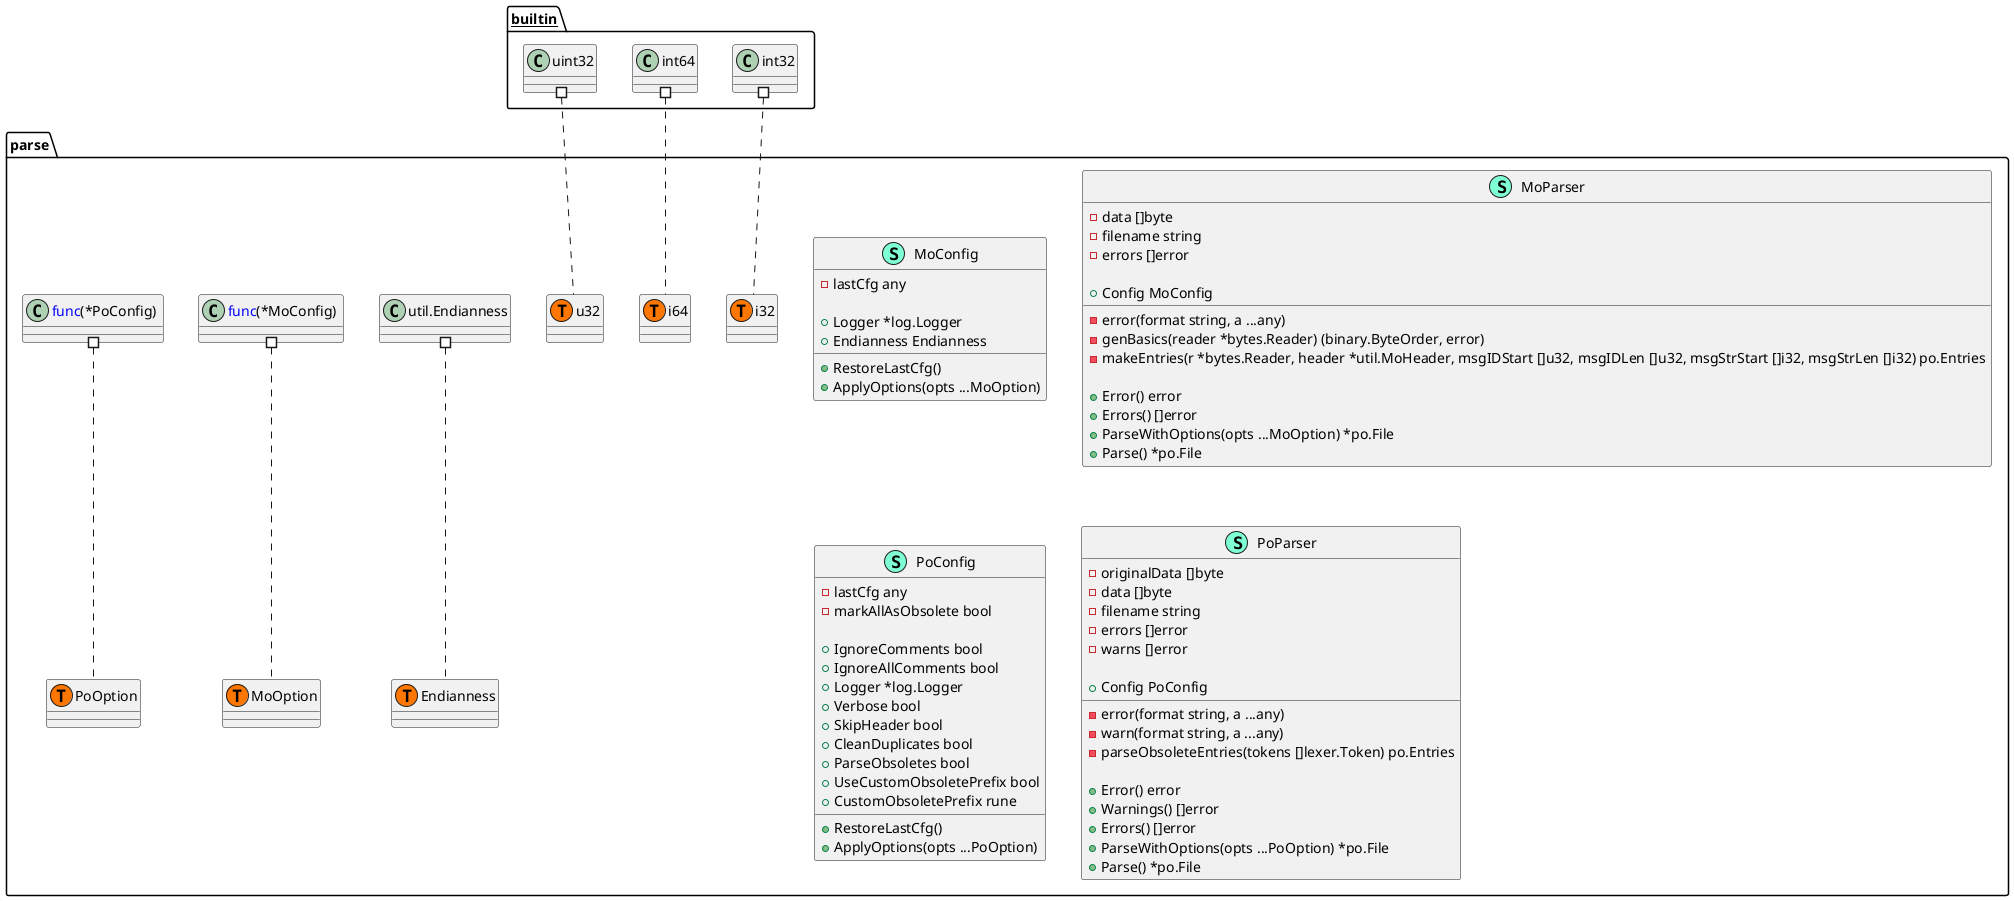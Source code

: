 @startuml
namespace parse {
    class MoConfig << (S,Aquamarine) >> {
        - lastCfg any

        + Logger *log.Logger
        + Endianness Endianness

        + RestoreLastCfg() 
        + ApplyOptions(opts ...MoOption) 

    }
    class MoParser << (S,Aquamarine) >> {
        - data []byte
        - filename string
        - errors []error

        + Config MoConfig

        - error(format string, a ...any) 
        - genBasics(reader *bytes.Reader) (binary.ByteOrder, error)
        - makeEntries(r *bytes.Reader, header *util.MoHeader, msgIDStart []u32, msgIDLen []u32, msgStrStart []i32, msgStrLen []i32) po.Entries

        + Error() error
        + Errors() []error
        + ParseWithOptions(opts ...MoOption) *po.File
        + Parse() *po.File

    }
    class PoConfig << (S,Aquamarine) >> {
        - lastCfg any
        - markAllAsObsolete bool

        + IgnoreComments bool
        + IgnoreAllComments bool
        + Logger *log.Logger
        + Verbose bool
        + SkipHeader bool
        + CleanDuplicates bool
        + ParseObsoletes bool
        + UseCustomObsoletePrefix bool
        + CustomObsoletePrefix rune

        + RestoreLastCfg() 
        + ApplyOptions(opts ...PoOption) 

    }
    class PoParser << (S,Aquamarine) >> {
        - originalData []byte
        - data []byte
        - filename string
        - errors []error
        - warns []error

        + Config PoConfig

        - error(format string, a ...any) 
        - warn(format string, a ...any) 
        - parseObsoleteEntries(tokens []lexer.Token) po.Entries

        + Error() error
        + Warnings() []error
        + Errors() []error
        + ParseWithOptions(opts ...PoOption) *po.File
        + Parse() *po.File

    }
    class parse.Endianness << (T, #FF7700) >>  {
    }
    class parse.MoOption << (T, #FF7700) >>  {
    }
    class parse.PoOption << (T, #FF7700) >>  {
    }
    class parse.i32 << (T, #FF7700) >>  {
    }
    class parse.i64 << (T, #FF7700) >>  {
    }
    class parse.u32 << (T, #FF7700) >>  {
    }
    class "util.Endianness" as utilEndianness {
        'This class was created so that we can correctly have an alias pointing to this name. Since it contains dots that can break namespaces
    }
}


"__builtin__.int32" #.. "parse.i32"
"__builtin__.int64" #.. "parse.i64"
"__builtin__.uint32" #.. "parse.u32"
"parse.<font color=blue>func</font>(*MoConfig) " #.. "parse.MoOption"
"parse.<font color=blue>func</font>(*PoConfig) " #.. "parse.PoOption"
"parse.utilEndianness" #.. "parse.Endianness"
@enduml
